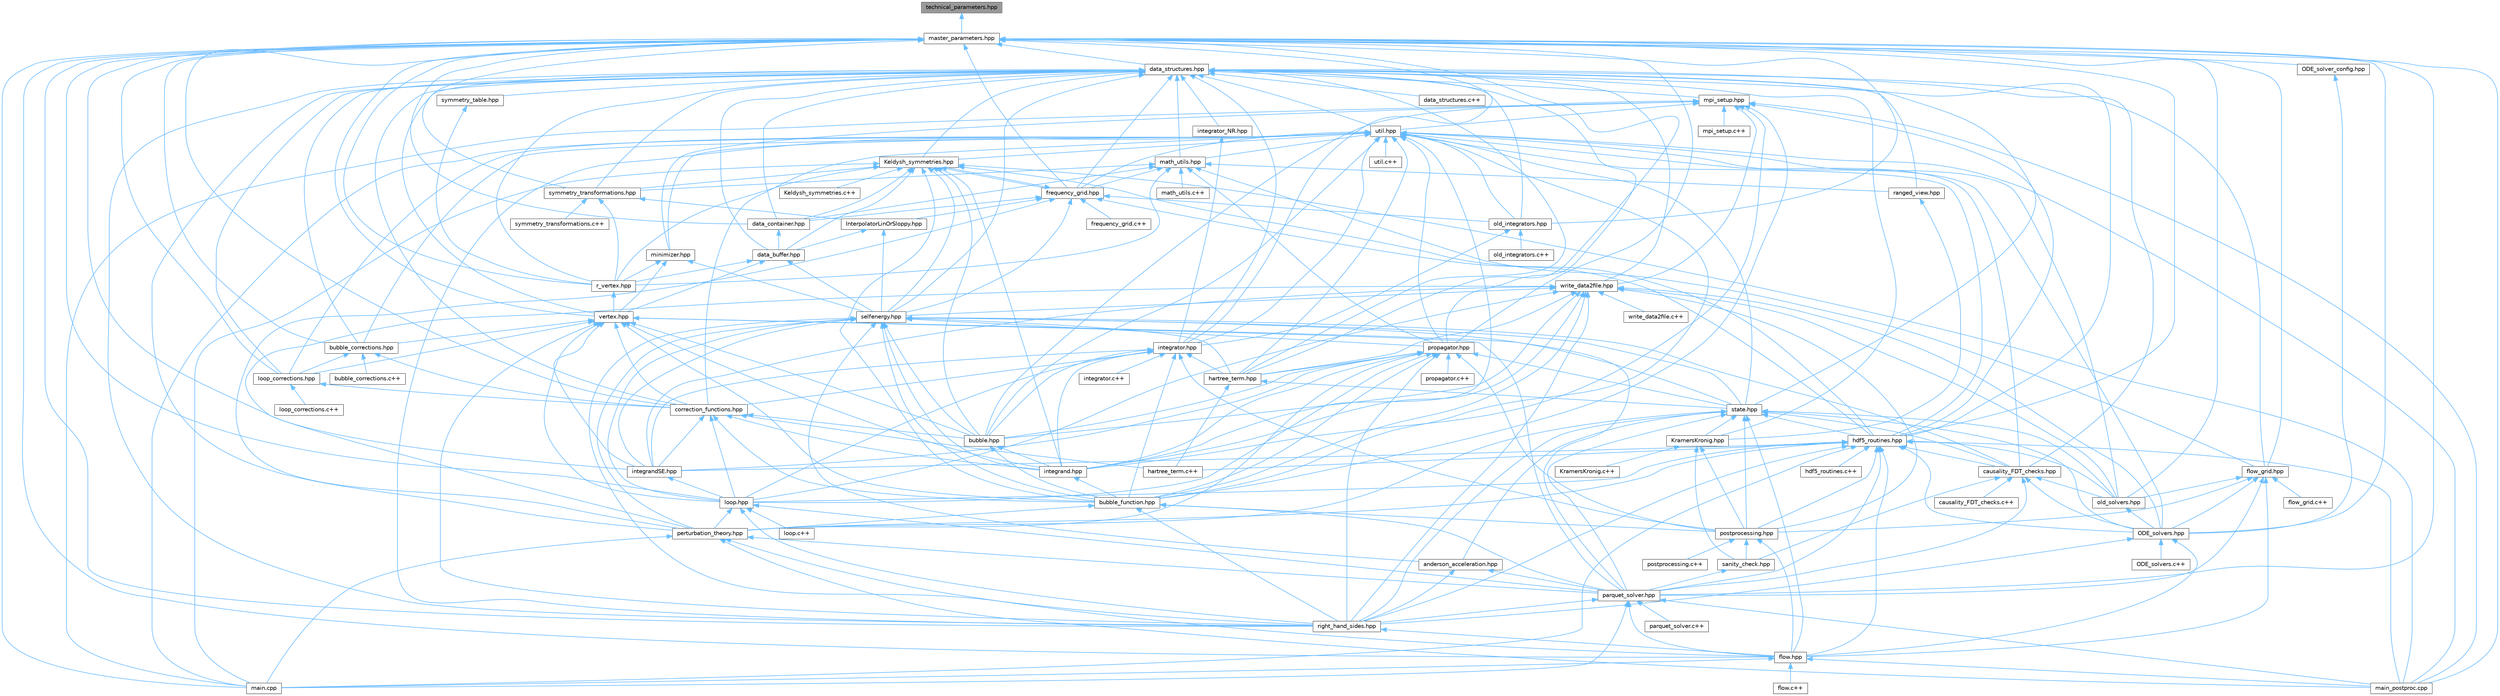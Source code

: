 digraph "technical_parameters.hpp"
{
 // INTERACTIVE_SVG=YES
 // LATEX_PDF_SIZE
  bgcolor="transparent";
  edge [fontname=Helvetica,fontsize=10,labelfontname=Helvetica,labelfontsize=10];
  node [fontname=Helvetica,fontsize=10,shape=box,height=0.2,width=0.4];
  Node1 [id="Node000001",label="technical_parameters.hpp",height=0.2,width=0.4,color="gray40", fillcolor="grey60", style="filled", fontcolor="black",tooltip=" "];
  Node1 -> Node2 [id="edge1_Node000001_Node000002",dir="back",color="steelblue1",style="solid",tooltip=" "];
  Node2 [id="Node000002",label="master_parameters.hpp",height=0.2,width=0.4,color="grey40", fillcolor="white", style="filled",URL="$d1/df8/master__parameters_8hpp.html",tooltip=" "];
  Node2 -> Node3 [id="edge2_Node000002_Node000003",dir="back",color="steelblue1",style="solid",tooltip=" "];
  Node3 [id="Node000003",label="ODE_solver_config.hpp",height=0.2,width=0.4,color="grey40", fillcolor="white", style="filled",URL="$de/d91/ODE__solver__config_8hpp.html",tooltip=" "];
  Node3 -> Node4 [id="edge3_Node000003_Node000004",dir="back",color="steelblue1",style="solid",tooltip=" "];
  Node4 [id="Node000004",label="ODE_solvers.hpp",height=0.2,width=0.4,color="grey40", fillcolor="white", style="filled",URL="$da/dc3/ODE__solvers_8hpp.html",tooltip=" "];
  Node4 -> Node5 [id="edge4_Node000004_Node000005",dir="back",color="steelblue1",style="solid",tooltip=" "];
  Node5 [id="Node000005",label="ODE_solvers.c++",height=0.2,width=0.4,color="grey40", fillcolor="white", style="filled",URL="$de/dd8/ODE__solvers_8c_09_09.html",tooltip=" "];
  Node4 -> Node6 [id="edge5_Node000004_Node000006",dir="back",color="steelblue1",style="solid",tooltip=" "];
  Node6 [id="Node000006",label="flow.hpp",height=0.2,width=0.4,color="grey40", fillcolor="white", style="filled",URL="$d5/d21/flow_8hpp.html",tooltip=" "];
  Node6 -> Node7 [id="edge6_Node000006_Node000007",dir="back",color="steelblue1",style="solid",tooltip=" "];
  Node7 [id="Node000007",label="flow.c++",height=0.2,width=0.4,color="grey40", fillcolor="white", style="filled",URL="$d4/dde/flow_8c_09_09.html",tooltip=" "];
  Node6 -> Node8 [id="edge7_Node000006_Node000008",dir="back",color="steelblue1",style="solid",tooltip=" "];
  Node8 [id="Node000008",label="main.cpp",height=0.2,width=0.4,color="grey40", fillcolor="white", style="filled",URL="$df/d0a/main_8cpp.html",tooltip=" "];
  Node6 -> Node9 [id="edge8_Node000006_Node000009",dir="back",color="steelblue1",style="solid",tooltip=" "];
  Node9 [id="Node000009",label="main_postproc.cpp",height=0.2,width=0.4,color="grey40", fillcolor="white", style="filled",URL="$dd/d00/main__postproc_8cpp.html",tooltip=" "];
  Node4 -> Node10 [id="edge9_Node000004_Node000010",dir="back",color="steelblue1",style="solid",tooltip=" "];
  Node10 [id="Node000010",label="right_hand_sides.hpp",height=0.2,width=0.4,color="grey40", fillcolor="white", style="filled",URL="$d8/dea/right__hand__sides_8hpp.html",tooltip=" "];
  Node10 -> Node6 [id="edge10_Node000010_Node000006",dir="back",color="steelblue1",style="solid",tooltip=" "];
  Node2 -> Node4 [id="edge11_Node000002_Node000004",dir="back",color="steelblue1",style="solid",tooltip=" "];
  Node2 -> Node11 [id="edge12_Node000002_Node000011",dir="back",color="steelblue1",style="solid",tooltip=" "];
  Node11 [id="Node000011",label="bubble_corrections.hpp",height=0.2,width=0.4,color="grey40", fillcolor="white", style="filled",URL="$dd/dea/bubble__corrections_8hpp.html",tooltip=" "];
  Node11 -> Node12 [id="edge13_Node000011_Node000012",dir="back",color="steelblue1",style="solid",tooltip=" "];
  Node12 [id="Node000012",label="bubble_corrections.c++",height=0.2,width=0.4,color="grey40", fillcolor="white", style="filled",URL="$d7/d3a/bubble__corrections_8c_09_09.html",tooltip=" "];
  Node11 -> Node13 [id="edge14_Node000011_Node000013",dir="back",color="steelblue1",style="solid",tooltip=" "];
  Node13 [id="Node000013",label="correction_functions.hpp",height=0.2,width=0.4,color="grey40", fillcolor="white", style="filled",URL="$d2/df0/correction__functions_8hpp.html",tooltip=" "];
  Node13 -> Node14 [id="edge15_Node000013_Node000014",dir="back",color="steelblue1",style="solid",tooltip=" "];
  Node14 [id="Node000014",label="bubble.hpp",height=0.2,width=0.4,color="grey40", fillcolor="white", style="filled",URL="$d0/dac/bubble_8hpp.html",tooltip=" "];
  Node14 -> Node15 [id="edge16_Node000014_Node000015",dir="back",color="steelblue1",style="solid",tooltip=" "];
  Node15 [id="Node000015",label="bubble_function.hpp",height=0.2,width=0.4,color="grey40", fillcolor="white", style="filled",URL="$de/de8/bubble__function_8hpp.html",tooltip=" "];
  Node15 -> Node16 [id="edge17_Node000015_Node000016",dir="back",color="steelblue1",style="solid",tooltip=" "];
  Node16 [id="Node000016",label="parquet_solver.hpp",height=0.2,width=0.4,color="grey40", fillcolor="white", style="filled",URL="$dd/d0a/parquet__solver_8hpp.html",tooltip=" "];
  Node16 -> Node6 [id="edge18_Node000016_Node000006",dir="back",color="steelblue1",style="solid",tooltip=" "];
  Node16 -> Node8 [id="edge19_Node000016_Node000008",dir="back",color="steelblue1",style="solid",tooltip=" "];
  Node16 -> Node9 [id="edge20_Node000016_Node000009",dir="back",color="steelblue1",style="solid",tooltip=" "];
  Node16 -> Node17 [id="edge21_Node000016_Node000017",dir="back",color="steelblue1",style="solid",tooltip=" "];
  Node17 [id="Node000017",label="parquet_solver.c++",height=0.2,width=0.4,color="grey40", fillcolor="white", style="filled",URL="$d5/d94/parquet__solver_8c_09_09.html",tooltip=" "];
  Node16 -> Node10 [id="edge22_Node000016_Node000010",dir="back",color="steelblue1",style="solid",tooltip=" "];
  Node15 -> Node18 [id="edge23_Node000015_Node000018",dir="back",color="steelblue1",style="solid",tooltip=" "];
  Node18 [id="Node000018",label="perturbation_theory.hpp",height=0.2,width=0.4,color="grey40", fillcolor="white", style="filled",URL="$d5/d0d/perturbation__theory_8hpp.html",tooltip=" "];
  Node18 -> Node6 [id="edge24_Node000018_Node000006",dir="back",color="steelblue1",style="solid",tooltip=" "];
  Node18 -> Node8 [id="edge25_Node000018_Node000008",dir="back",color="steelblue1",style="solid",tooltip=" "];
  Node18 -> Node9 [id="edge26_Node000018_Node000009",dir="back",color="steelblue1",style="solid",tooltip=" "];
  Node18 -> Node16 [id="edge27_Node000018_Node000016",dir="back",color="steelblue1",style="solid",tooltip=" "];
  Node15 -> Node19 [id="edge28_Node000015_Node000019",dir="back",color="steelblue1",style="solid",tooltip=" "];
  Node19 [id="Node000019",label="postprocessing.hpp",height=0.2,width=0.4,color="grey40", fillcolor="white", style="filled",URL="$d4/d81/postprocessing_8hpp.html",tooltip=" "];
  Node19 -> Node6 [id="edge29_Node000019_Node000006",dir="back",color="steelblue1",style="solid",tooltip=" "];
  Node19 -> Node20 [id="edge30_Node000019_Node000020",dir="back",color="steelblue1",style="solid",tooltip=" "];
  Node20 [id="Node000020",label="postprocessing.c++",height=0.2,width=0.4,color="grey40", fillcolor="white", style="filled",URL="$d9/dae/postprocessing_8c_09_09.html",tooltip=" "];
  Node19 -> Node21 [id="edge31_Node000019_Node000021",dir="back",color="steelblue1",style="solid",tooltip=" "];
  Node21 [id="Node000021",label="sanity_check.hpp",height=0.2,width=0.4,color="grey40", fillcolor="white", style="filled",URL="$d2/d3f/sanity__check_8hpp.html",tooltip=" "];
  Node21 -> Node16 [id="edge32_Node000021_Node000016",dir="back",color="steelblue1",style="solid",tooltip=" "];
  Node15 -> Node10 [id="edge33_Node000015_Node000010",dir="back",color="steelblue1",style="solid",tooltip=" "];
  Node14 -> Node22 [id="edge34_Node000014_Node000022",dir="back",color="steelblue1",style="solid",tooltip=" "];
  Node22 [id="Node000022",label="integrand.hpp",height=0.2,width=0.4,color="grey40", fillcolor="white", style="filled",URL="$df/d83/integrand_8hpp.html",tooltip=" "];
  Node22 -> Node15 [id="edge35_Node000022_Node000015",dir="back",color="steelblue1",style="solid",tooltip=" "];
  Node13 -> Node15 [id="edge36_Node000013_Node000015",dir="back",color="steelblue1",style="solid",tooltip=" "];
  Node13 -> Node23 [id="edge37_Node000013_Node000023",dir="back",color="steelblue1",style="solid",tooltip=" "];
  Node23 [id="Node000023",label="hartree_term.c++",height=0.2,width=0.4,color="grey40", fillcolor="white", style="filled",URL="$d4/d92/hartree__term_8c_09_09.html",tooltip=" "];
  Node13 -> Node22 [id="edge38_Node000013_Node000022",dir="back",color="steelblue1",style="solid",tooltip=" "];
  Node13 -> Node24 [id="edge39_Node000013_Node000024",dir="back",color="steelblue1",style="solid",tooltip=" "];
  Node24 [id="Node000024",label="integrandSE.hpp",height=0.2,width=0.4,color="grey40", fillcolor="white", style="filled",URL="$de/d65/integrandSE_8hpp.html",tooltip=" "];
  Node24 -> Node25 [id="edge40_Node000024_Node000025",dir="back",color="steelblue1",style="solid",tooltip=" "];
  Node25 [id="Node000025",label="loop.hpp",height=0.2,width=0.4,color="grey40", fillcolor="white", style="filled",URL="$d8/d1d/loop_8hpp.html",tooltip=" "];
  Node25 -> Node26 [id="edge41_Node000025_Node000026",dir="back",color="steelblue1",style="solid",tooltip=" "];
  Node26 [id="Node000026",label="loop.c++",height=0.2,width=0.4,color="grey40", fillcolor="white", style="filled",URL="$d5/dae/loop_8c_09_09.html",tooltip=" "];
  Node25 -> Node16 [id="edge42_Node000025_Node000016",dir="back",color="steelblue1",style="solid",tooltip=" "];
  Node25 -> Node18 [id="edge43_Node000025_Node000018",dir="back",color="steelblue1",style="solid",tooltip=" "];
  Node25 -> Node10 [id="edge44_Node000025_Node000010",dir="back",color="steelblue1",style="solid",tooltip=" "];
  Node13 -> Node25 [id="edge45_Node000013_Node000025",dir="back",color="steelblue1",style="solid",tooltip=" "];
  Node11 -> Node27 [id="edge46_Node000011_Node000027",dir="back",color="steelblue1",style="solid",tooltip=" "];
  Node27 [id="Node000027",label="loop_corrections.hpp",height=0.2,width=0.4,color="grey40", fillcolor="white", style="filled",URL="$d0/d0e/loop__corrections_8hpp.html",tooltip=" "];
  Node27 -> Node13 [id="edge47_Node000027_Node000013",dir="back",color="steelblue1",style="solid",tooltip=" "];
  Node27 -> Node28 [id="edge48_Node000027_Node000028",dir="back",color="steelblue1",style="solid",tooltip=" "];
  Node28 [id="Node000028",label="loop_corrections.c++",height=0.2,width=0.4,color="grey40", fillcolor="white", style="filled",URL="$d7/df0/loop__corrections_8c_09_09.html",tooltip=" "];
  Node2 -> Node13 [id="edge49_Node000002_Node000013",dir="back",color="steelblue1",style="solid",tooltip=" "];
  Node2 -> Node29 [id="edge50_Node000002_Node000029",dir="back",color="steelblue1",style="solid",tooltip=" "];
  Node29 [id="Node000029",label="data_container.hpp",height=0.2,width=0.4,color="grey40", fillcolor="white", style="filled",URL="$da/dbc/data__container_8hpp.html",tooltip=" "];
  Node29 -> Node30 [id="edge51_Node000029_Node000030",dir="back",color="steelblue1",style="solid",tooltip=" "];
  Node30 [id="Node000030",label="data_buffer.hpp",height=0.2,width=0.4,color="grey40", fillcolor="white", style="filled",URL="$dc/d80/data__buffer_8hpp.html",tooltip=" "];
  Node30 -> Node31 [id="edge52_Node000030_Node000031",dir="back",color="steelblue1",style="solid",tooltip=" "];
  Node31 [id="Node000031",label="r_vertex.hpp",height=0.2,width=0.4,color="grey40", fillcolor="white", style="filled",URL="$d3/d22/r__vertex_8hpp.html",tooltip=" "];
  Node31 -> Node32 [id="edge53_Node000031_Node000032",dir="back",color="steelblue1",style="solid",tooltip=" "];
  Node32 [id="Node000032",label="vertex.hpp",height=0.2,width=0.4,color="grey40", fillcolor="white", style="filled",URL="$d1/d2d/vertex_8hpp.html",tooltip=" "];
  Node32 -> Node14 [id="edge54_Node000032_Node000014",dir="back",color="steelblue1",style="solid",tooltip=" "];
  Node32 -> Node11 [id="edge55_Node000032_Node000011",dir="back",color="steelblue1",style="solid",tooltip=" "];
  Node32 -> Node15 [id="edge56_Node000032_Node000015",dir="back",color="steelblue1",style="solid",tooltip=" "];
  Node32 -> Node13 [id="edge57_Node000032_Node000013",dir="back",color="steelblue1",style="solid",tooltip=" "];
  Node32 -> Node22 [id="edge58_Node000032_Node000022",dir="back",color="steelblue1",style="solid",tooltip=" "];
  Node32 -> Node24 [id="edge59_Node000032_Node000024",dir="back",color="steelblue1",style="solid",tooltip=" "];
  Node32 -> Node25 [id="edge60_Node000032_Node000025",dir="back",color="steelblue1",style="solid",tooltip=" "];
  Node32 -> Node27 [id="edge61_Node000032_Node000027",dir="back",color="steelblue1",style="solid",tooltip=" "];
  Node32 -> Node16 [id="edge62_Node000032_Node000016",dir="back",color="steelblue1",style="solid",tooltip=" "];
  Node32 -> Node10 [id="edge63_Node000032_Node000010",dir="back",color="steelblue1",style="solid",tooltip=" "];
  Node32 -> Node33 [id="edge64_Node000032_Node000033",dir="back",color="steelblue1",style="solid",tooltip=" "];
  Node33 [id="Node000033",label="state.hpp",height=0.2,width=0.4,color="grey40", fillcolor="white", style="filled",URL="$da/d3b/state_8hpp.html",tooltip=" "];
  Node33 -> Node34 [id="edge65_Node000033_Node000034",dir="back",color="steelblue1",style="solid",tooltip=" "];
  Node34 [id="Node000034",label="KramersKronig.hpp",height=0.2,width=0.4,color="grey40", fillcolor="white", style="filled",URL="$d1/db3/KramersKronig_8hpp.html",tooltip=" "];
  Node34 -> Node35 [id="edge66_Node000034_Node000035",dir="back",color="steelblue1",style="solid",tooltip=" "];
  Node35 [id="Node000035",label="KramersKronig.c++",height=0.2,width=0.4,color="grey40", fillcolor="white", style="filled",URL="$d7/d43/KramersKronig_8c_09_09.html",tooltip=" "];
  Node34 -> Node19 [id="edge67_Node000034_Node000019",dir="back",color="steelblue1",style="solid",tooltip=" "];
  Node34 -> Node21 [id="edge68_Node000034_Node000021",dir="back",color="steelblue1",style="solid",tooltip=" "];
  Node33 -> Node4 [id="edge69_Node000033_Node000004",dir="back",color="steelblue1",style="solid",tooltip=" "];
  Node33 -> Node36 [id="edge70_Node000033_Node000036",dir="back",color="steelblue1",style="solid",tooltip=" "];
  Node36 [id="Node000036",label="anderson_acceleration.hpp",height=0.2,width=0.4,color="grey40", fillcolor="white", style="filled",URL="$d6/d7b/anderson__acceleration_8hpp.html",tooltip=" "];
  Node36 -> Node16 [id="edge71_Node000036_Node000016",dir="back",color="steelblue1",style="solid",tooltip=" "];
  Node36 -> Node10 [id="edge72_Node000036_Node000010",dir="back",color="steelblue1",style="solid",tooltip=" "];
  Node33 -> Node37 [id="edge73_Node000033_Node000037",dir="back",color="steelblue1",style="solid",tooltip=" "];
  Node37 [id="Node000037",label="causality_FDT_checks.hpp",height=0.2,width=0.4,color="grey40", fillcolor="white", style="filled",URL="$d1/d75/causality__FDT__checks_8hpp.html",tooltip=" "];
  Node37 -> Node4 [id="edge74_Node000037_Node000004",dir="back",color="steelblue1",style="solid",tooltip=" "];
  Node37 -> Node38 [id="edge75_Node000037_Node000038",dir="back",color="steelblue1",style="solid",tooltip=" "];
  Node38 [id="Node000038",label="causality_FDT_checks.c++",height=0.2,width=0.4,color="grey40", fillcolor="white", style="filled",URL="$d8/dca/causality__FDT__checks_8c_09_09.html",tooltip=" "];
  Node37 -> Node39 [id="edge76_Node000037_Node000039",dir="back",color="steelblue1",style="solid",tooltip=" "];
  Node39 [id="Node000039",label="old_solvers.hpp",height=0.2,width=0.4,color="grey40", fillcolor="white", style="filled",URL="$dd/df7/old__solvers_8hpp.html",tooltip=" "];
  Node39 -> Node4 [id="edge77_Node000039_Node000004",dir="back",color="steelblue1",style="solid",tooltip=" "];
  Node37 -> Node16 [id="edge78_Node000037_Node000016",dir="back",color="steelblue1",style="solid",tooltip=" "];
  Node37 -> Node21 [id="edge79_Node000037_Node000021",dir="back",color="steelblue1",style="solid",tooltip=" "];
  Node33 -> Node6 [id="edge80_Node000033_Node000006",dir="back",color="steelblue1",style="solid",tooltip=" "];
  Node33 -> Node40 [id="edge81_Node000033_Node000040",dir="back",color="steelblue1",style="solid",tooltip=" "];
  Node40 [id="Node000040",label="hdf5_routines.hpp",height=0.2,width=0.4,color="grey40", fillcolor="white", style="filled",URL="$d5/de4/hdf5__routines_8hpp.html",tooltip=" "];
  Node40 -> Node4 [id="edge82_Node000040_Node000004",dir="back",color="steelblue1",style="solid",tooltip=" "];
  Node40 -> Node37 [id="edge83_Node000040_Node000037",dir="back",color="steelblue1",style="solid",tooltip=" "];
  Node40 -> Node6 [id="edge84_Node000040_Node000006",dir="back",color="steelblue1",style="solid",tooltip=" "];
  Node40 -> Node23 [id="edge85_Node000040_Node000023",dir="back",color="steelblue1",style="solid",tooltip=" "];
  Node40 -> Node41 [id="edge86_Node000040_Node000041",dir="back",color="steelblue1",style="solid",tooltip=" "];
  Node41 [id="Node000041",label="hdf5_routines.c++",height=0.2,width=0.4,color="grey40", fillcolor="white", style="filled",URL="$d5/d4f/hdf5__routines_8c_09_09.html",tooltip=" "];
  Node40 -> Node24 [id="edge87_Node000040_Node000024",dir="back",color="steelblue1",style="solid",tooltip=" "];
  Node40 -> Node25 [id="edge88_Node000040_Node000025",dir="back",color="steelblue1",style="solid",tooltip=" "];
  Node40 -> Node8 [id="edge89_Node000040_Node000008",dir="back",color="steelblue1",style="solid",tooltip=" "];
  Node40 -> Node9 [id="edge90_Node000040_Node000009",dir="back",color="steelblue1",style="solid",tooltip=" "];
  Node40 -> Node39 [id="edge91_Node000040_Node000039",dir="back",color="steelblue1",style="solid",tooltip=" "];
  Node40 -> Node16 [id="edge92_Node000040_Node000016",dir="back",color="steelblue1",style="solid",tooltip=" "];
  Node40 -> Node18 [id="edge93_Node000040_Node000018",dir="back",color="steelblue1",style="solid",tooltip=" "];
  Node40 -> Node19 [id="edge94_Node000040_Node000019",dir="back",color="steelblue1",style="solid",tooltip=" "];
  Node40 -> Node10 [id="edge95_Node000040_Node000010",dir="back",color="steelblue1",style="solid",tooltip=" "];
  Node33 -> Node39 [id="edge96_Node000033_Node000039",dir="back",color="steelblue1",style="solid",tooltip=" "];
  Node33 -> Node16 [id="edge97_Node000033_Node000016",dir="back",color="steelblue1",style="solid",tooltip=" "];
  Node33 -> Node18 [id="edge98_Node000033_Node000018",dir="back",color="steelblue1",style="solid",tooltip=" "];
  Node33 -> Node19 [id="edge99_Node000033_Node000019",dir="back",color="steelblue1",style="solid",tooltip=" "];
  Node33 -> Node10 [id="edge100_Node000033_Node000010",dir="back",color="steelblue1",style="solid",tooltip=" "];
  Node30 -> Node42 [id="edge101_Node000030_Node000042",dir="back",color="steelblue1",style="solid",tooltip=" "];
  Node42 [id="Node000042",label="selfenergy.hpp",height=0.2,width=0.4,color="grey40", fillcolor="white", style="filled",URL="$d6/d2d/selfenergy_8hpp.html",tooltip=" "];
  Node42 -> Node36 [id="edge102_Node000042_Node000036",dir="back",color="steelblue1",style="solid",tooltip=" "];
  Node42 -> Node14 [id="edge103_Node000042_Node000014",dir="back",color="steelblue1",style="solid",tooltip=" "];
  Node42 -> Node15 [id="edge104_Node000042_Node000015",dir="back",color="steelblue1",style="solid",tooltip=" "];
  Node42 -> Node37 [id="edge105_Node000042_Node000037",dir="back",color="steelblue1",style="solid",tooltip=" "];
  Node42 -> Node43 [id="edge106_Node000042_Node000043",dir="back",color="steelblue1",style="solid",tooltip=" "];
  Node43 [id="Node000043",label="hartree_term.hpp",height=0.2,width=0.4,color="grey40", fillcolor="white", style="filled",URL="$d1/db3/hartree__term_8hpp.html",tooltip=" "];
  Node43 -> Node23 [id="edge107_Node000043_Node000023",dir="back",color="steelblue1",style="solid",tooltip=" "];
  Node43 -> Node33 [id="edge108_Node000043_Node000033",dir="back",color="steelblue1",style="solid",tooltip=" "];
  Node42 -> Node22 [id="edge109_Node000042_Node000022",dir="back",color="steelblue1",style="solid",tooltip=" "];
  Node42 -> Node24 [id="edge110_Node000042_Node000024",dir="back",color="steelblue1",style="solid",tooltip=" "];
  Node42 -> Node25 [id="edge111_Node000042_Node000025",dir="back",color="steelblue1",style="solid",tooltip=" "];
  Node42 -> Node16 [id="edge112_Node000042_Node000016",dir="back",color="steelblue1",style="solid",tooltip=" "];
  Node42 -> Node18 [id="edge113_Node000042_Node000018",dir="back",color="steelblue1",style="solid",tooltip=" "];
  Node42 -> Node44 [id="edge114_Node000042_Node000044",dir="back",color="steelblue1",style="solid",tooltip=" "];
  Node44 [id="Node000044",label="propagator.hpp",height=0.2,width=0.4,color="grey40", fillcolor="white", style="filled",URL="$d5/df7/propagator_8hpp.html",tooltip=" "];
  Node44 -> Node14 [id="edge115_Node000044_Node000014",dir="back",color="steelblue1",style="solid",tooltip=" "];
  Node44 -> Node15 [id="edge116_Node000044_Node000015",dir="back",color="steelblue1",style="solid",tooltip=" "];
  Node44 -> Node43 [id="edge117_Node000044_Node000043",dir="back",color="steelblue1",style="solid",tooltip=" "];
  Node44 -> Node22 [id="edge118_Node000044_Node000022",dir="back",color="steelblue1",style="solid",tooltip=" "];
  Node44 -> Node24 [id="edge119_Node000044_Node000024",dir="back",color="steelblue1",style="solid",tooltip=" "];
  Node44 -> Node25 [id="edge120_Node000044_Node000025",dir="back",color="steelblue1",style="solid",tooltip=" "];
  Node44 -> Node18 [id="edge121_Node000044_Node000018",dir="back",color="steelblue1",style="solid",tooltip=" "];
  Node44 -> Node19 [id="edge122_Node000044_Node000019",dir="back",color="steelblue1",style="solid",tooltip=" "];
  Node44 -> Node45 [id="edge123_Node000044_Node000045",dir="back",color="steelblue1",style="solid",tooltip=" "];
  Node45 [id="Node000045",label="propagator.c++",height=0.2,width=0.4,color="grey40", fillcolor="white", style="filled",URL="$de/d5d/propagator_8c_09_09.html",tooltip=" "];
  Node44 -> Node10 [id="edge124_Node000044_Node000010",dir="back",color="steelblue1",style="solid",tooltip=" "];
  Node44 -> Node33 [id="edge125_Node000044_Node000033",dir="back",color="steelblue1",style="solid",tooltip=" "];
  Node42 -> Node10 [id="edge126_Node000042_Node000010",dir="back",color="steelblue1",style="solid",tooltip=" "];
  Node42 -> Node33 [id="edge127_Node000042_Node000033",dir="back",color="steelblue1",style="solid",tooltip=" "];
  Node30 -> Node32 [id="edge128_Node000030_Node000032",dir="back",color="steelblue1",style="solid",tooltip=" "];
  Node2 -> Node46 [id="edge129_Node000002_Node000046",dir="back",color="steelblue1",style="solid",tooltip=" "];
  Node46 [id="Node000046",label="data_structures.hpp",height=0.2,width=0.4,color="grey40", fillcolor="white", style="filled",URL="$d7/d59/data__structures_8hpp.html",tooltip=" "];
  Node46 -> Node47 [id="edge130_Node000046_Node000047",dir="back",color="steelblue1",style="solid",tooltip=" "];
  Node47 [id="Node000047",label="Keldysh_symmetries.hpp",height=0.2,width=0.4,color="grey40", fillcolor="white", style="filled",URL="$d2/d1a/Keldysh__symmetries_8hpp.html",tooltip=" "];
  Node47 -> Node48 [id="edge131_Node000047_Node000048",dir="back",color="steelblue1",style="solid",tooltip=" "];
  Node48 [id="Node000048",label="Keldysh_symmetries.c++",height=0.2,width=0.4,color="grey40", fillcolor="white", style="filled",URL="$d4/de0/Keldysh__symmetries_8c_09_09.html",tooltip=" "];
  Node47 -> Node14 [id="edge132_Node000047_Node000014",dir="back",color="steelblue1",style="solid",tooltip=" "];
  Node47 -> Node15 [id="edge133_Node000047_Node000015",dir="back",color="steelblue1",style="solid",tooltip=" "];
  Node47 -> Node30 [id="edge134_Node000047_Node000030",dir="back",color="steelblue1",style="solid",tooltip=" "];
  Node47 -> Node29 [id="edge135_Node000047_Node000029",dir="back",color="steelblue1",style="solid",tooltip=" "];
  Node47 -> Node49 [id="edge136_Node000047_Node000049",dir="back",color="steelblue1",style="solid",tooltip=" "];
  Node49 [id="Node000049",label="frequency_grid.hpp",height=0.2,width=0.4,color="grey40", fillcolor="white", style="filled",URL="$d5/d39/frequency__grid_8hpp.html",tooltip=" "];
  Node49 -> Node50 [id="edge137_Node000049_Node000050",dir="back",color="steelblue1",style="solid",tooltip=" "];
  Node50 [id="Node000050",label="InterpolatorLinOrSloppy.hpp",height=0.2,width=0.4,color="grey40", fillcolor="white", style="filled",URL="$d3/d17/InterpolatorLinOrSloppy_8hpp.html",tooltip=" "];
  Node50 -> Node30 [id="edge138_Node000050_Node000030",dir="back",color="steelblue1",style="solid",tooltip=" "];
  Node50 -> Node42 [id="edge139_Node000050_Node000042",dir="back",color="steelblue1",style="solid",tooltip=" "];
  Node49 -> Node47 [id="edge140_Node000049_Node000047",dir="back",color="steelblue1",style="solid",tooltip=" "];
  Node49 -> Node29 [id="edge141_Node000049_Node000029",dir="back",color="steelblue1",style="solid",tooltip=" "];
  Node49 -> Node51 [id="edge142_Node000049_Node000051",dir="back",color="steelblue1",style="solid",tooltip=" "];
  Node51 [id="Node000051",label="frequency_grid.c++",height=0.2,width=0.4,color="grey40", fillcolor="white", style="filled",URL="$d5/d3d/frequency__grid_8c_09_09.html",tooltip=" "];
  Node49 -> Node40 [id="edge143_Node000049_Node000040",dir="back",color="steelblue1",style="solid",tooltip=" "];
  Node49 -> Node52 [id="edge144_Node000049_Node000052",dir="back",color="steelblue1",style="solid",tooltip=" "];
  Node52 [id="Node000052",label="old_integrators.hpp",height=0.2,width=0.4,color="grey40", fillcolor="white", style="filled",URL="$d7/d65/old__integrators_8hpp.html",tooltip=" "];
  Node52 -> Node53 [id="edge145_Node000052_Node000053",dir="back",color="steelblue1",style="solid",tooltip=" "];
  Node53 [id="Node000053",label="integrator.hpp",height=0.2,width=0.4,color="grey40", fillcolor="white", style="filled",URL="$dd/d1f/integrator_8hpp.html",tooltip=" "];
  Node53 -> Node14 [id="edge146_Node000053_Node000014",dir="back",color="steelblue1",style="solid",tooltip=" "];
  Node53 -> Node15 [id="edge147_Node000053_Node000015",dir="back",color="steelblue1",style="solid",tooltip=" "];
  Node53 -> Node13 [id="edge148_Node000053_Node000013",dir="back",color="steelblue1",style="solid",tooltip=" "];
  Node53 -> Node43 [id="edge149_Node000053_Node000043",dir="back",color="steelblue1",style="solid",tooltip=" "];
  Node53 -> Node22 [id="edge150_Node000053_Node000022",dir="back",color="steelblue1",style="solid",tooltip=" "];
  Node53 -> Node24 [id="edge151_Node000053_Node000024",dir="back",color="steelblue1",style="solid",tooltip=" "];
  Node53 -> Node54 [id="edge152_Node000053_Node000054",dir="back",color="steelblue1",style="solid",tooltip=" "];
  Node54 [id="Node000054",label="integrator.c++",height=0.2,width=0.4,color="grey40", fillcolor="white", style="filled",URL="$d7/d61/integrator_8c_09_09.html",tooltip=" "];
  Node53 -> Node25 [id="edge153_Node000053_Node000025",dir="back",color="steelblue1",style="solid",tooltip=" "];
  Node53 -> Node19 [id="edge154_Node000053_Node000019",dir="back",color="steelblue1",style="solid",tooltip=" "];
  Node52 -> Node55 [id="edge155_Node000052_Node000055",dir="back",color="steelblue1",style="solid",tooltip=" "];
  Node55 [id="Node000055",label="old_integrators.c++",height=0.2,width=0.4,color="grey40", fillcolor="white", style="filled",URL="$de/d11/old__integrators_8c_09_09.html",tooltip=" "];
  Node49 -> Node18 [id="edge156_Node000049_Node000018",dir="back",color="steelblue1",style="solid",tooltip=" "];
  Node49 -> Node42 [id="edge157_Node000049_Node000042",dir="back",color="steelblue1",style="solid",tooltip=" "];
  Node47 -> Node40 [id="edge158_Node000047_Node000040",dir="back",color="steelblue1",style="solid",tooltip=" "];
  Node47 -> Node22 [id="edge159_Node000047_Node000022",dir="back",color="steelblue1",style="solid",tooltip=" "];
  Node47 -> Node8 [id="edge160_Node000047_Node000008",dir="back",color="steelblue1",style="solid",tooltip=" "];
  Node47 -> Node9 [id="edge161_Node000047_Node000009",dir="back",color="steelblue1",style="solid",tooltip=" "];
  Node47 -> Node31 [id="edge162_Node000047_Node000031",dir="back",color="steelblue1",style="solid",tooltip=" "];
  Node47 -> Node42 [id="edge163_Node000047_Node000042",dir="back",color="steelblue1",style="solid",tooltip=" "];
  Node47 -> Node56 [id="edge164_Node000047_Node000056",dir="back",color="steelblue1",style="solid",tooltip=" "];
  Node56 [id="Node000056",label="symmetry_transformations.hpp",height=0.2,width=0.4,color="grey40", fillcolor="white", style="filled",URL="$db/d7d/symmetry__transformations_8hpp.html",tooltip=" "];
  Node56 -> Node50 [id="edge165_Node000056_Node000050",dir="back",color="steelblue1",style="solid",tooltip=" "];
  Node56 -> Node31 [id="edge166_Node000056_Node000031",dir="back",color="steelblue1",style="solid",tooltip=" "];
  Node56 -> Node57 [id="edge167_Node000056_Node000057",dir="back",color="steelblue1",style="solid",tooltip=" "];
  Node57 [id="Node000057",label="symmetry_transformations.c++",height=0.2,width=0.4,color="grey40", fillcolor="white", style="filled",URL="$d5/def/symmetry__transformations_8c_09_09.html",tooltip=" "];
  Node46 -> Node34 [id="edge168_Node000046_Node000034",dir="back",color="steelblue1",style="solid",tooltip=" "];
  Node46 -> Node11 [id="edge169_Node000046_Node000011",dir="back",color="steelblue1",style="solid",tooltip=" "];
  Node46 -> Node37 [id="edge170_Node000046_Node000037",dir="back",color="steelblue1",style="solid",tooltip=" "];
  Node46 -> Node13 [id="edge171_Node000046_Node000013",dir="back",color="steelblue1",style="solid",tooltip=" "];
  Node46 -> Node30 [id="edge172_Node000046_Node000030",dir="back",color="steelblue1",style="solid",tooltip=" "];
  Node46 -> Node29 [id="edge173_Node000046_Node000029",dir="back",color="steelblue1",style="solid",tooltip=" "];
  Node46 -> Node58 [id="edge174_Node000046_Node000058",dir="back",color="steelblue1",style="solid",tooltip=" "];
  Node58 [id="Node000058",label="data_structures.c++",height=0.2,width=0.4,color="grey40", fillcolor="white", style="filled",URL="$da/d4d/data__structures_8c_09_09.html",tooltip=" "];
  Node46 -> Node59 [id="edge175_Node000046_Node000059",dir="back",color="steelblue1",style="solid",tooltip=" "];
  Node59 [id="Node000059",label="flow_grid.hpp",height=0.2,width=0.4,color="grey40", fillcolor="white", style="filled",URL="$d5/dd1/flow__grid_8hpp.html",tooltip=" "];
  Node59 -> Node4 [id="edge176_Node000059_Node000004",dir="back",color="steelblue1",style="solid",tooltip=" "];
  Node59 -> Node6 [id="edge177_Node000059_Node000006",dir="back",color="steelblue1",style="solid",tooltip=" "];
  Node59 -> Node60 [id="edge178_Node000059_Node000060",dir="back",color="steelblue1",style="solid",tooltip=" "];
  Node60 [id="Node000060",label="flow_grid.c++",height=0.2,width=0.4,color="grey40", fillcolor="white", style="filled",URL="$d6/d8d/flow__grid_8c_09_09.html",tooltip=" "];
  Node59 -> Node39 [id="edge179_Node000059_Node000039",dir="back",color="steelblue1",style="solid",tooltip=" "];
  Node59 -> Node16 [id="edge180_Node000059_Node000016",dir="back",color="steelblue1",style="solid",tooltip=" "];
  Node59 -> Node19 [id="edge181_Node000059_Node000019",dir="back",color="steelblue1",style="solid",tooltip=" "];
  Node46 -> Node49 [id="edge182_Node000046_Node000049",dir="back",color="steelblue1",style="solid",tooltip=" "];
  Node46 -> Node43 [id="edge183_Node000046_Node000043",dir="back",color="steelblue1",style="solid",tooltip=" "];
  Node46 -> Node40 [id="edge184_Node000046_Node000040",dir="back",color="steelblue1",style="solid",tooltip=" "];
  Node46 -> Node53 [id="edge185_Node000046_Node000053",dir="back",color="steelblue1",style="solid",tooltip=" "];
  Node46 -> Node61 [id="edge186_Node000046_Node000061",dir="back",color="steelblue1",style="solid",tooltip=" "];
  Node61 [id="Node000061",label="integrator_NR.hpp",height=0.2,width=0.4,color="grey40", fillcolor="white", style="filled",URL="$da/db4/integrator__NR_8hpp.html",tooltip=" "];
  Node61 -> Node53 [id="edge187_Node000061_Node000053",dir="back",color="steelblue1",style="solid",tooltip=" "];
  Node46 -> Node27 [id="edge188_Node000046_Node000027",dir="back",color="steelblue1",style="solid",tooltip=" "];
  Node46 -> Node62 [id="edge189_Node000046_Node000062",dir="back",color="steelblue1",style="solid",tooltip=" "];
  Node62 [id="Node000062",label="math_utils.hpp",height=0.2,width=0.4,color="grey40", fillcolor="white", style="filled",URL="$de/dbb/math__utils_8hpp.html",tooltip=" "];
  Node62 -> Node29 [id="edge190_Node000062_Node000029",dir="back",color="steelblue1",style="solid",tooltip=" "];
  Node62 -> Node59 [id="edge191_Node000062_Node000059",dir="back",color="steelblue1",style="solid",tooltip=" "];
  Node62 -> Node49 [id="edge192_Node000062_Node000049",dir="back",color="steelblue1",style="solid",tooltip=" "];
  Node62 -> Node63 [id="edge193_Node000062_Node000063",dir="back",color="steelblue1",style="solid",tooltip=" "];
  Node63 [id="Node000063",label="math_utils.c++",height=0.2,width=0.4,color="grey40", fillcolor="white", style="filled",URL="$df/d31/math__utils_8c_09_09.html",tooltip=" "];
  Node62 -> Node44 [id="edge194_Node000062_Node000044",dir="back",color="steelblue1",style="solid",tooltip=" "];
  Node62 -> Node31 [id="edge195_Node000062_Node000031",dir="back",color="steelblue1",style="solid",tooltip=" "];
  Node62 -> Node64 [id="edge196_Node000062_Node000064",dir="back",color="steelblue1",style="solid",tooltip=" "];
  Node64 [id="Node000064",label="ranged_view.hpp",height=0.2,width=0.4,color="grey40", fillcolor="white", style="filled",URL="$dd/df3/ranged__view_8hpp.html",tooltip=" "];
  Node64 -> Node34 [id="edge197_Node000064_Node000034",dir="back",color="steelblue1",style="solid",tooltip=" "];
  Node62 -> Node56 [id="edge198_Node000062_Node000056",dir="back",color="steelblue1",style="solid",tooltip=" "];
  Node46 -> Node65 [id="edge199_Node000046_Node000065",dir="back",color="steelblue1",style="solid",tooltip=" "];
  Node65 [id="Node000065",label="mpi_setup.hpp",height=0.2,width=0.4,color="grey40", fillcolor="white", style="filled",URL="$db/de0/mpi__setup_8hpp.html",tooltip=" "];
  Node65 -> Node14 [id="edge200_Node000065_Node000014",dir="back",color="steelblue1",style="solid",tooltip=" "];
  Node65 -> Node15 [id="edge201_Node000065_Node000015",dir="back",color="steelblue1",style="solid",tooltip=" "];
  Node65 -> Node40 [id="edge202_Node000065_Node000040",dir="back",color="steelblue1",style="solid",tooltip=" "];
  Node65 -> Node22 [id="edge203_Node000065_Node000022",dir="back",color="steelblue1",style="solid",tooltip=" "];
  Node65 -> Node8 [id="edge204_Node000065_Node000008",dir="back",color="steelblue1",style="solid",tooltip=" "];
  Node65 -> Node9 [id="edge205_Node000065_Node000009",dir="back",color="steelblue1",style="solid",tooltip=" "];
  Node65 -> Node66 [id="edge206_Node000065_Node000066",dir="back",color="steelblue1",style="solid",tooltip=" "];
  Node66 [id="Node000066",label="minimizer.hpp",height=0.2,width=0.4,color="grey40", fillcolor="white", style="filled",URL="$d4/d21/minimizer_8hpp.html",tooltip=" "];
  Node66 -> Node31 [id="edge207_Node000066_Node000031",dir="back",color="steelblue1",style="solid",tooltip=" "];
  Node66 -> Node42 [id="edge208_Node000066_Node000042",dir="back",color="steelblue1",style="solid",tooltip=" "];
  Node66 -> Node32 [id="edge209_Node000066_Node000032",dir="back",color="steelblue1",style="solid",tooltip=" "];
  Node65 -> Node67 [id="edge210_Node000065_Node000067",dir="back",color="steelblue1",style="solid",tooltip=" "];
  Node67 [id="Node000067",label="mpi_setup.c++",height=0.2,width=0.4,color="grey40", fillcolor="white", style="filled",URL="$d4/dda/mpi__setup_8c_09_09.html",tooltip=" "];
  Node65 -> Node68 [id="edge211_Node000065_Node000068",dir="back",color="steelblue1",style="solid",tooltip=" "];
  Node68 [id="Node000068",label="util.hpp",height=0.2,width=0.4,color="grey40", fillcolor="white", style="filled",URL="$d0/d3f/util_8hpp.html",tooltip=" "];
  Node68 -> Node47 [id="edge212_Node000068_Node000047",dir="back",color="steelblue1",style="solid",tooltip=" "];
  Node68 -> Node4 [id="edge213_Node000068_Node000004",dir="back",color="steelblue1",style="solid",tooltip=" "];
  Node68 -> Node14 [id="edge214_Node000068_Node000014",dir="back",color="steelblue1",style="solid",tooltip=" "];
  Node68 -> Node11 [id="edge215_Node000068_Node000011",dir="back",color="steelblue1",style="solid",tooltip=" "];
  Node68 -> Node15 [id="edge216_Node000068_Node000015",dir="back",color="steelblue1",style="solid",tooltip=" "];
  Node68 -> Node37 [id="edge217_Node000068_Node000037",dir="back",color="steelblue1",style="solid",tooltip=" "];
  Node68 -> Node13 [id="edge218_Node000068_Node000013",dir="back",color="steelblue1",style="solid",tooltip=" "];
  Node68 -> Node49 [id="edge219_Node000068_Node000049",dir="back",color="steelblue1",style="solid",tooltip=" "];
  Node68 -> Node43 [id="edge220_Node000068_Node000043",dir="back",color="steelblue1",style="solid",tooltip=" "];
  Node68 -> Node40 [id="edge221_Node000068_Node000040",dir="back",color="steelblue1",style="solid",tooltip=" "];
  Node68 -> Node22 [id="edge222_Node000068_Node000022",dir="back",color="steelblue1",style="solid",tooltip=" "];
  Node68 -> Node53 [id="edge223_Node000068_Node000053",dir="back",color="steelblue1",style="solid",tooltip=" "];
  Node68 -> Node27 [id="edge224_Node000068_Node000027",dir="back",color="steelblue1",style="solid",tooltip=" "];
  Node68 -> Node8 [id="edge225_Node000068_Node000008",dir="back",color="steelblue1",style="solid",tooltip=" "];
  Node68 -> Node9 [id="edge226_Node000068_Node000009",dir="back",color="steelblue1",style="solid",tooltip=" "];
  Node68 -> Node62 [id="edge227_Node000068_Node000062",dir="back",color="steelblue1",style="solid",tooltip=" "];
  Node68 -> Node66 [id="edge228_Node000068_Node000066",dir="back",color="steelblue1",style="solid",tooltip=" "];
  Node68 -> Node52 [id="edge229_Node000068_Node000052",dir="back",color="steelblue1",style="solid",tooltip=" "];
  Node68 -> Node39 [id="edge230_Node000068_Node000039",dir="back",color="steelblue1",style="solid",tooltip=" "];
  Node68 -> Node44 [id="edge231_Node000068_Node000044",dir="back",color="steelblue1",style="solid",tooltip=" "];
  Node68 -> Node10 [id="edge232_Node000068_Node000010",dir="back",color="steelblue1",style="solid",tooltip=" "];
  Node68 -> Node33 [id="edge233_Node000068_Node000033",dir="back",color="steelblue1",style="solid",tooltip=" "];
  Node68 -> Node69 [id="edge234_Node000068_Node000069",dir="back",color="steelblue1",style="solid",tooltip=" "];
  Node69 [id="Node000069",label="util.c++",height=0.2,width=0.4,color="grey40", fillcolor="white", style="filled",URL="$d6/d35/util_8c_09_09.html",tooltip=" "];
  Node65 -> Node70 [id="edge235_Node000065_Node000070",dir="back",color="steelblue1",style="solid",tooltip=" "];
  Node70 [id="Node000070",label="write_data2file.hpp",height=0.2,width=0.4,color="grey40", fillcolor="white", style="filled",URL="$d8/d74/write__data2file_8hpp.html",tooltip=" "];
  Node70 -> Node4 [id="edge236_Node000070_Node000004",dir="back",color="steelblue1",style="solid",tooltip=" "];
  Node70 -> Node14 [id="edge237_Node000070_Node000014",dir="back",color="steelblue1",style="solid",tooltip=" "];
  Node70 -> Node15 [id="edge238_Node000070_Node000015",dir="back",color="steelblue1",style="solid",tooltip=" "];
  Node70 -> Node43 [id="edge239_Node000070_Node000043",dir="back",color="steelblue1",style="solid",tooltip=" "];
  Node70 -> Node22 [id="edge240_Node000070_Node000022",dir="back",color="steelblue1",style="solid",tooltip=" "];
  Node70 -> Node24 [id="edge241_Node000070_Node000024",dir="back",color="steelblue1",style="solid",tooltip=" "];
  Node70 -> Node25 [id="edge242_Node000070_Node000025",dir="back",color="steelblue1",style="solid",tooltip=" "];
  Node70 -> Node39 [id="edge243_Node000070_Node000039",dir="back",color="steelblue1",style="solid",tooltip=" "];
  Node70 -> Node18 [id="edge244_Node000070_Node000018",dir="back",color="steelblue1",style="solid",tooltip=" "];
  Node70 -> Node19 [id="edge245_Node000070_Node000019",dir="back",color="steelblue1",style="solid",tooltip=" "];
  Node70 -> Node10 [id="edge246_Node000070_Node000010",dir="back",color="steelblue1",style="solid",tooltip=" "];
  Node70 -> Node42 [id="edge247_Node000070_Node000042",dir="back",color="steelblue1",style="solid",tooltip=" "];
  Node70 -> Node71 [id="edge248_Node000070_Node000071",dir="back",color="steelblue1",style="solid",tooltip=" "];
  Node71 [id="Node000071",label="write_data2file.c++",height=0.2,width=0.4,color="grey40", fillcolor="white", style="filled",URL="$d9/d8b/write__data2file_8c_09_09.html",tooltip=" "];
  Node46 -> Node52 [id="edge249_Node000046_Node000052",dir="back",color="steelblue1",style="solid",tooltip=" "];
  Node46 -> Node18 [id="edge250_Node000046_Node000018",dir="back",color="steelblue1",style="solid",tooltip=" "];
  Node46 -> Node44 [id="edge251_Node000046_Node000044",dir="back",color="steelblue1",style="solid",tooltip=" "];
  Node46 -> Node31 [id="edge252_Node000046_Node000031",dir="back",color="steelblue1",style="solid",tooltip=" "];
  Node46 -> Node64 [id="edge253_Node000046_Node000064",dir="back",color="steelblue1",style="solid",tooltip=" "];
  Node46 -> Node10 [id="edge254_Node000046_Node000010",dir="back",color="steelblue1",style="solid",tooltip=" "];
  Node46 -> Node42 [id="edge255_Node000046_Node000042",dir="back",color="steelblue1",style="solid",tooltip=" "];
  Node46 -> Node33 [id="edge256_Node000046_Node000033",dir="back",color="steelblue1",style="solid",tooltip=" "];
  Node46 -> Node72 [id="edge257_Node000046_Node000072",dir="back",color="steelblue1",style="solid",tooltip=" "];
  Node72 [id="Node000072",label="symmetry_table.hpp",height=0.2,width=0.4,color="grey40", fillcolor="white", style="filled",URL="$d3/d77/symmetry__table_8hpp.html",tooltip=" "];
  Node72 -> Node31 [id="edge258_Node000072_Node000031",dir="back",color="steelblue1",style="solid",tooltip=" "];
  Node46 -> Node56 [id="edge259_Node000046_Node000056",dir="back",color="steelblue1",style="solid",tooltip=" "];
  Node46 -> Node68 [id="edge260_Node000046_Node000068",dir="back",color="steelblue1",style="solid",tooltip=" "];
  Node46 -> Node32 [id="edge261_Node000046_Node000032",dir="back",color="steelblue1",style="solid",tooltip=" "];
  Node46 -> Node70 [id="edge262_Node000046_Node000070",dir="back",color="steelblue1",style="solid",tooltip=" "];
  Node2 -> Node6 [id="edge263_Node000002_Node000006",dir="back",color="steelblue1",style="solid",tooltip=" "];
  Node2 -> Node59 [id="edge264_Node000002_Node000059",dir="back",color="steelblue1",style="solid",tooltip=" "];
  Node2 -> Node49 [id="edge265_Node000002_Node000049",dir="back",color="steelblue1",style="solid",tooltip=" "];
  Node2 -> Node43 [id="edge266_Node000002_Node000043",dir="back",color="steelblue1",style="solid",tooltip=" "];
  Node2 -> Node40 [id="edge267_Node000002_Node000040",dir="back",color="steelblue1",style="solid",tooltip=" "];
  Node2 -> Node24 [id="edge268_Node000002_Node000024",dir="back",color="steelblue1",style="solid",tooltip=" "];
  Node2 -> Node53 [id="edge269_Node000002_Node000053",dir="back",color="steelblue1",style="solid",tooltip=" "];
  Node2 -> Node25 [id="edge270_Node000002_Node000025",dir="back",color="steelblue1",style="solid",tooltip=" "];
  Node2 -> Node27 [id="edge271_Node000002_Node000027",dir="back",color="steelblue1",style="solid",tooltip=" "];
  Node2 -> Node8 [id="edge272_Node000002_Node000008",dir="back",color="steelblue1",style="solid",tooltip=" "];
  Node2 -> Node9 [id="edge273_Node000002_Node000009",dir="back",color="steelblue1",style="solid",tooltip=" "];
  Node2 -> Node52 [id="edge274_Node000002_Node000052",dir="back",color="steelblue1",style="solid",tooltip=" "];
  Node2 -> Node39 [id="edge275_Node000002_Node000039",dir="back",color="steelblue1",style="solid",tooltip=" "];
  Node2 -> Node16 [id="edge276_Node000002_Node000016",dir="back",color="steelblue1",style="solid",tooltip=" "];
  Node2 -> Node44 [id="edge277_Node000002_Node000044",dir="back",color="steelblue1",style="solid",tooltip=" "];
  Node2 -> Node31 [id="edge278_Node000002_Node000031",dir="back",color="steelblue1",style="solid",tooltip=" "];
  Node2 -> Node10 [id="edge279_Node000002_Node000010",dir="back",color="steelblue1",style="solid",tooltip=" "];
  Node2 -> Node56 [id="edge280_Node000002_Node000056",dir="back",color="steelblue1",style="solid",tooltip=" "];
  Node2 -> Node32 [id="edge281_Node000002_Node000032",dir="back",color="steelblue1",style="solid",tooltip=" "];
}
